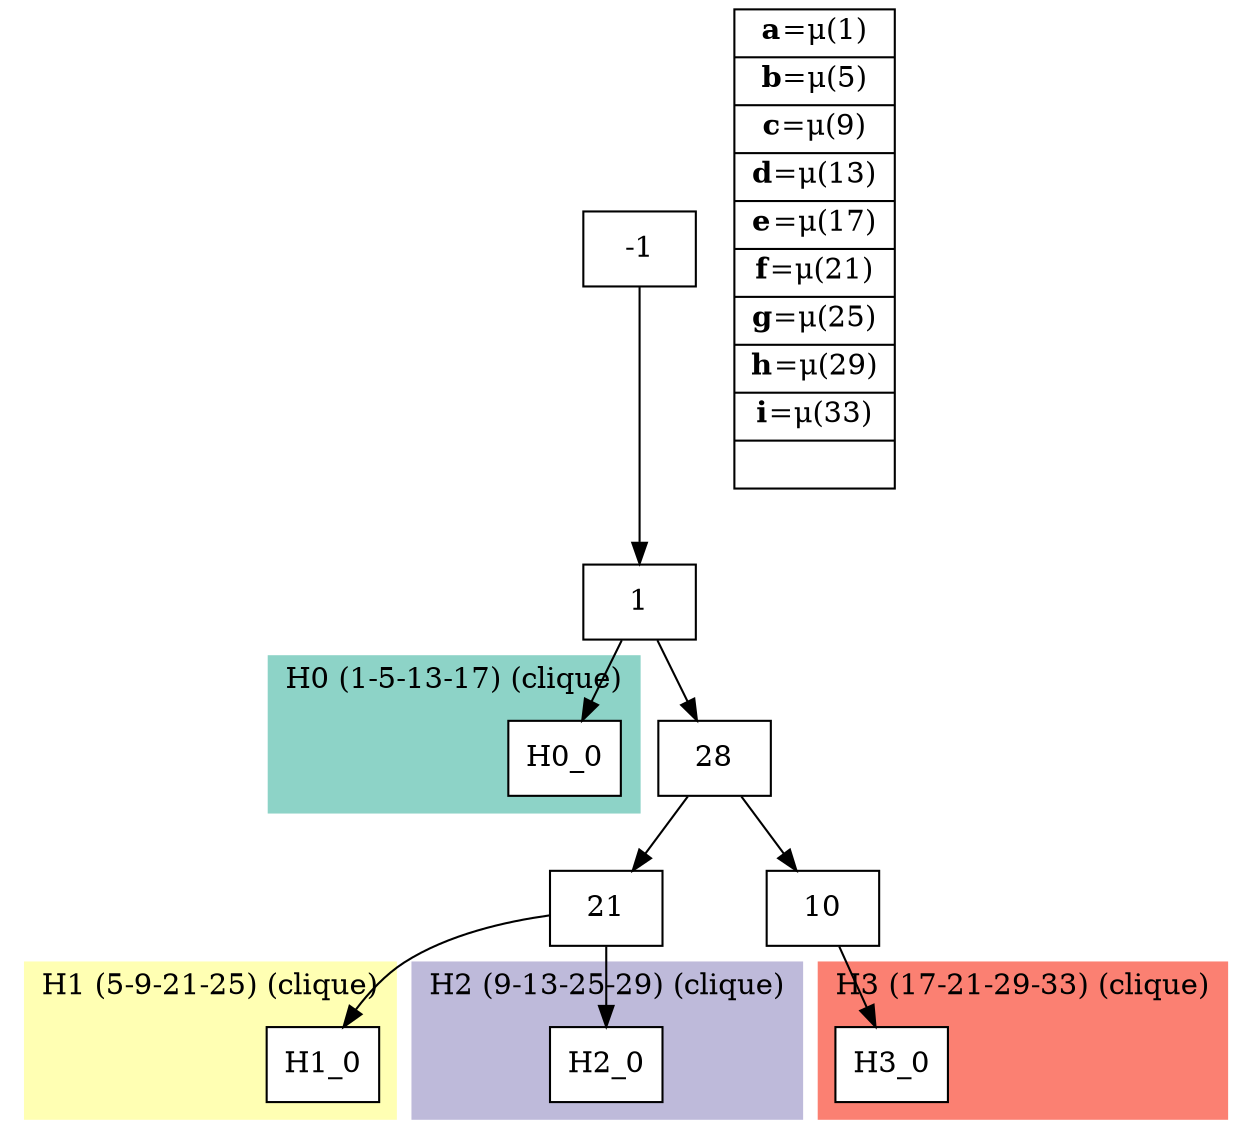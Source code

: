 digraph G {
    node [shape=box];
    subgraph cluster0 {
        node [style=filled,fillcolor=white];
        labeljust="l";
        style=filled;
        color="#8DD3C7";
        H0_0;
        label="H0 (1-5-13-17) (clique)";
    }
    subgraph cluster1 {
        node [style=filled,fillcolor=white];
        labeljust="l";
        style=filled;
        color="#FFFFB3";
        H1_0;
        label="H1 (5-9-21-25) (clique)";
    }
    subgraph cluster2 {
        node [style=filled,fillcolor=white];
        labeljust="l";
        style=filled;
        color="#BEBADA";
        H2_0;
        label="H2 (9-13-25-29) (clique)";
    }
    subgraph cluster3 {
        node [style=filled,fillcolor=white];
        labeljust="l";
        style=filled;
        color="#FB8072";
        H3_0;
        label="H3 (17-21-29-33) (clique)";
    }
     1 [image="miscellani_latex/M_1.jpg"];
     -1  ->  1;
     H0_0 [image="miscellani_latex/M_H0_0.jpg"];
     1  ->  H0_0;
     28 [image="miscellani_latex/M_28.jpg"];
     1  ->  28;
     21 [image="miscellani_latex/M_21.jpg"];
     28  ->  21;
     H1_0 [image="miscellani_latex/M_H1_0.jpg"];
     21  ->  H1_0;
     H2_0 [image="miscellani_latex/M_H2_0.jpg"];
     21  ->  H2_0;
     10 [image="miscellani_latex/M_10.jpg"];
     28  ->  10;
     H3_0 [image="miscellani_latex/M_H3_0.jpg"];
     10  ->  H3_0;
    labels [shape=record,label= <{<b>a</b>=&#956;(1) | <b>b</b>=&#956;(5) | <b>c</b>=&#956;(9) | <b>d</b>=&#956;(13) | <b>e</b>=&#956;(17) | <b>f</b>=&#956;(21) | <b>g</b>=&#956;(25) | <b>h</b>=&#956;(29) | <b>i</b>=&#956;(33) | }> ];
}

